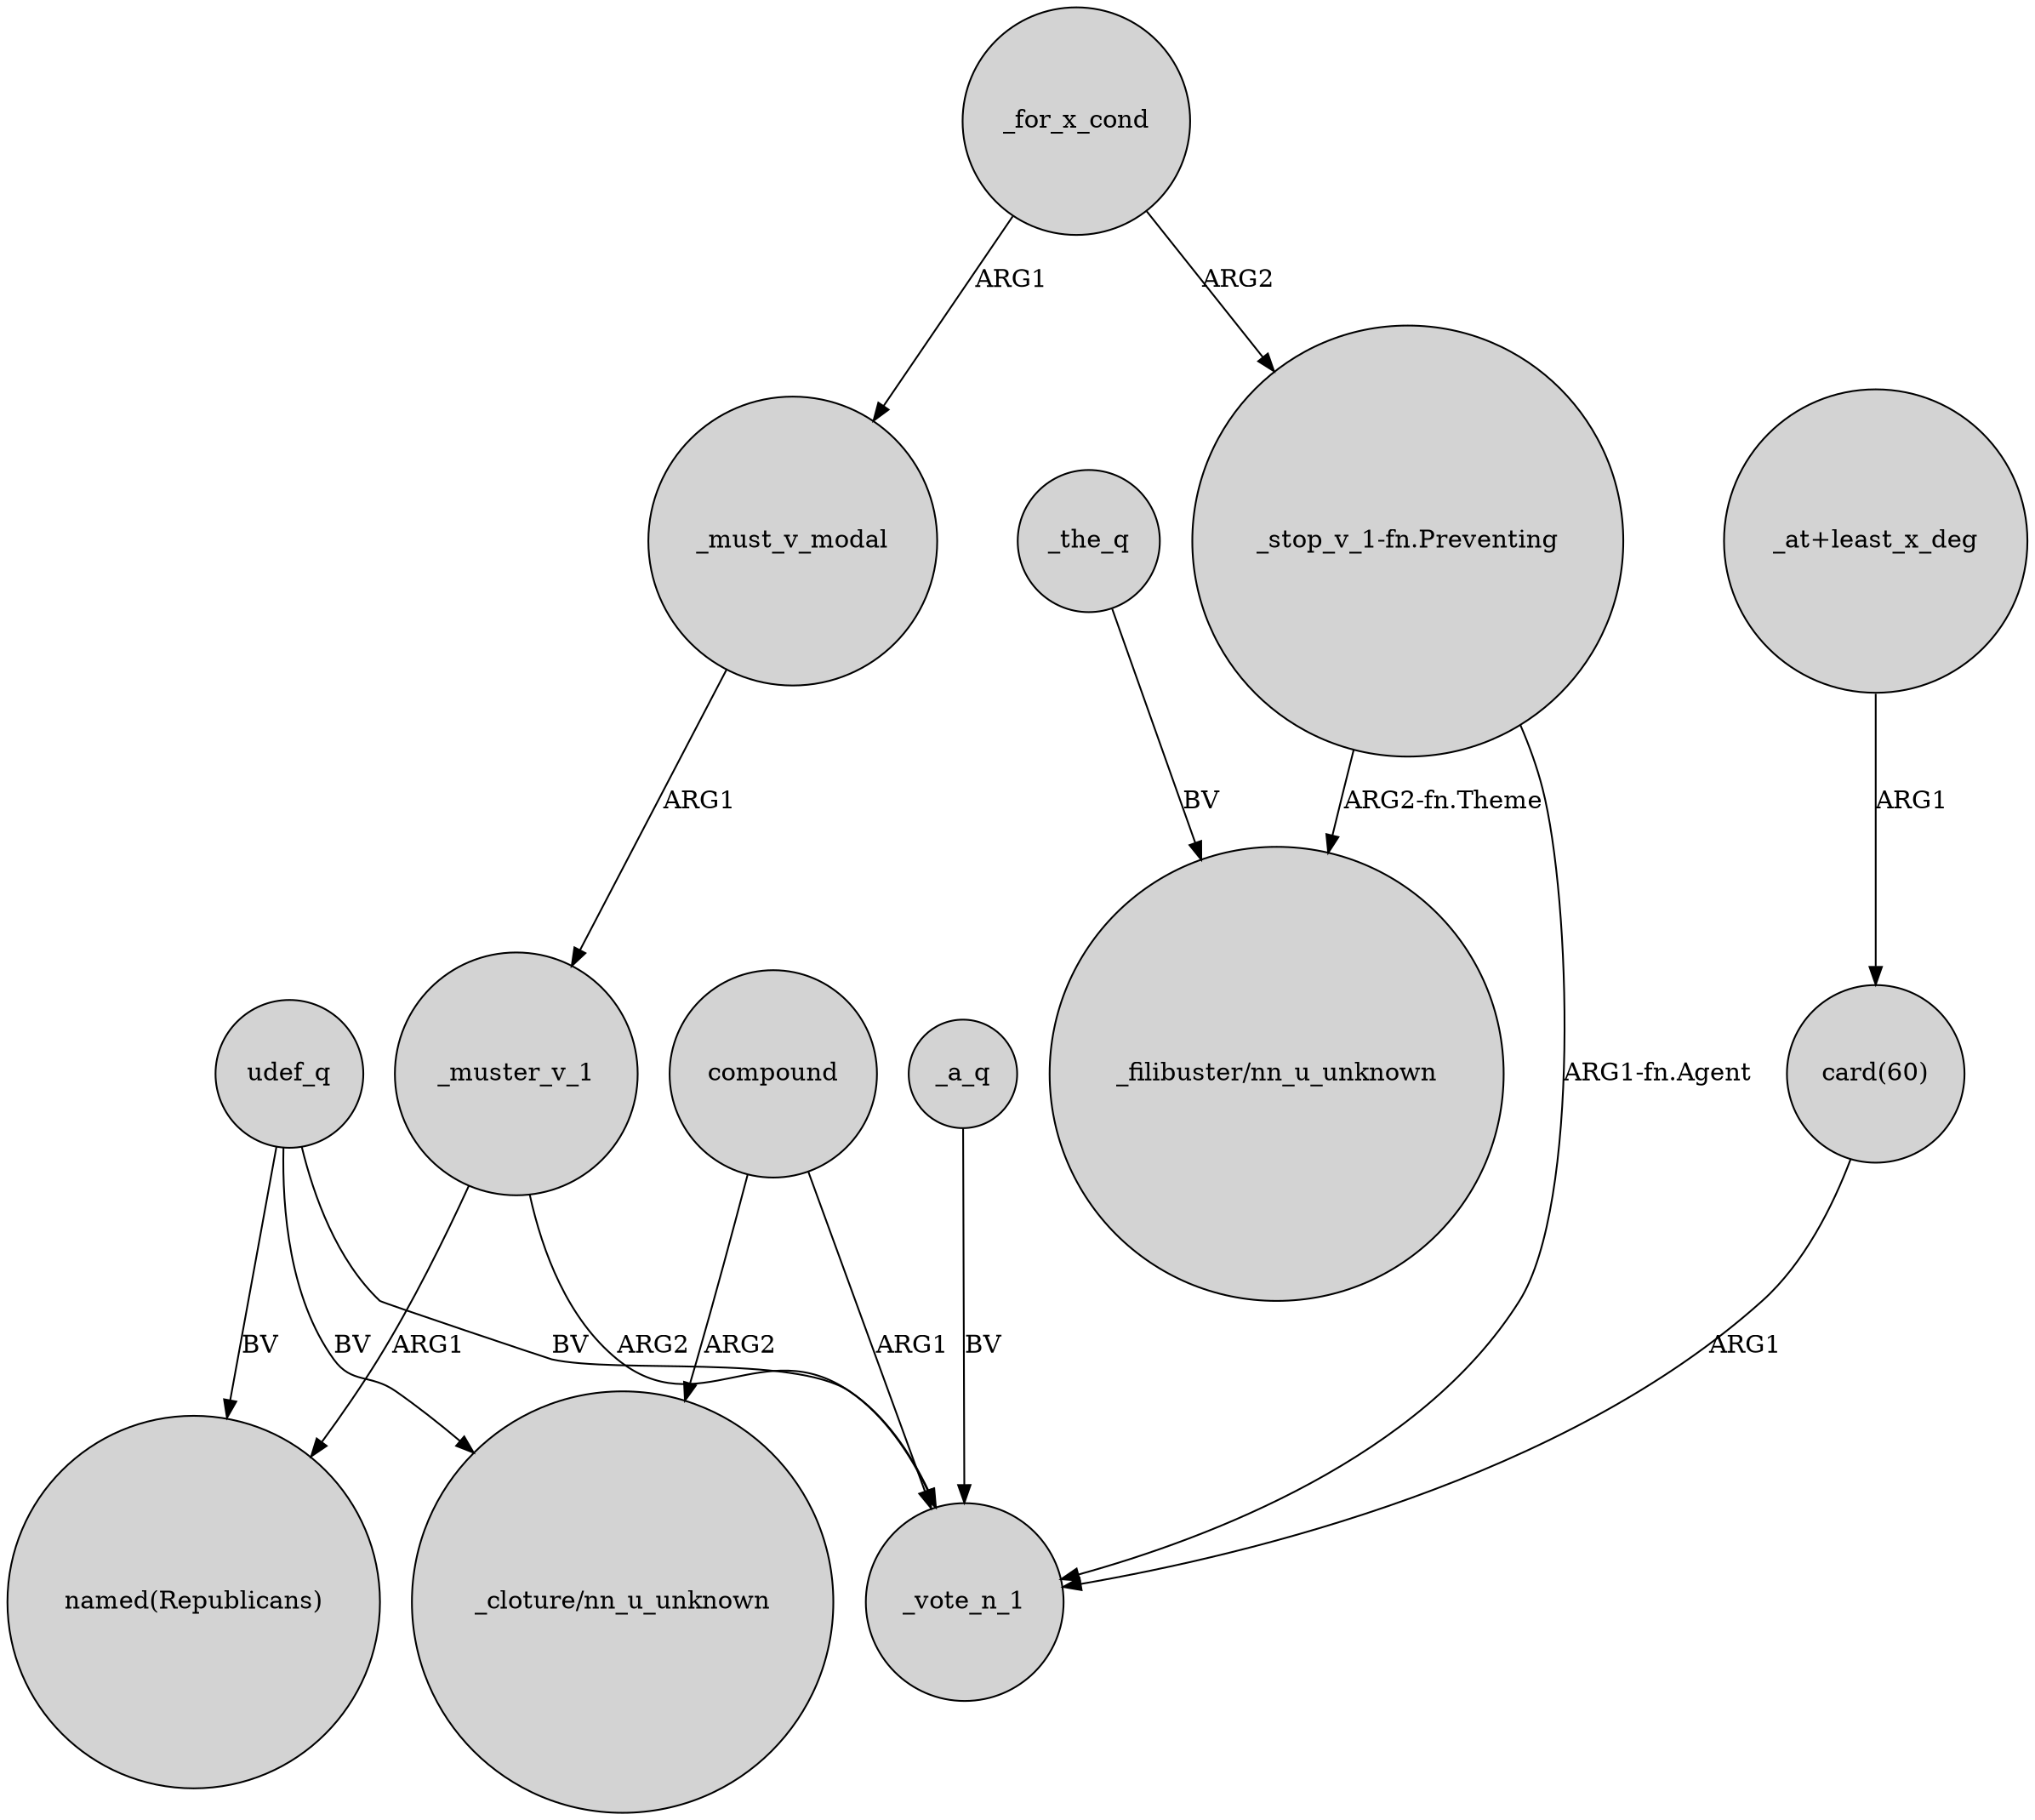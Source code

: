 digraph {
	node [shape=circle style=filled]
	udef_q -> "_cloture/nn_u_unknown" [label=BV]
	compound -> "_cloture/nn_u_unknown" [label=ARG2]
	_for_x_cond -> _must_v_modal [label=ARG1]
	"_at+least_x_deg" -> "card(60)" [label=ARG1]
	"_stop_v_1-fn.Preventing" -> _vote_n_1 [label="ARG1-fn.Agent"]
	_muster_v_1 -> _vote_n_1 [label=ARG2]
	udef_q -> "named(Republicans)" [label=BV]
	_must_v_modal -> _muster_v_1 [label=ARG1]
	"_stop_v_1-fn.Preventing" -> "_filibuster/nn_u_unknown" [label="ARG2-fn.Theme"]
	_muster_v_1 -> "named(Republicans)" [label=ARG1]
	"card(60)" -> _vote_n_1 [label=ARG1]
	compound -> _vote_n_1 [label=ARG1]
	_for_x_cond -> "_stop_v_1-fn.Preventing" [label=ARG2]
	_the_q -> "_filibuster/nn_u_unknown" [label=BV]
	udef_q -> _vote_n_1 [label=BV]
	_a_q -> _vote_n_1 [label=BV]
}
